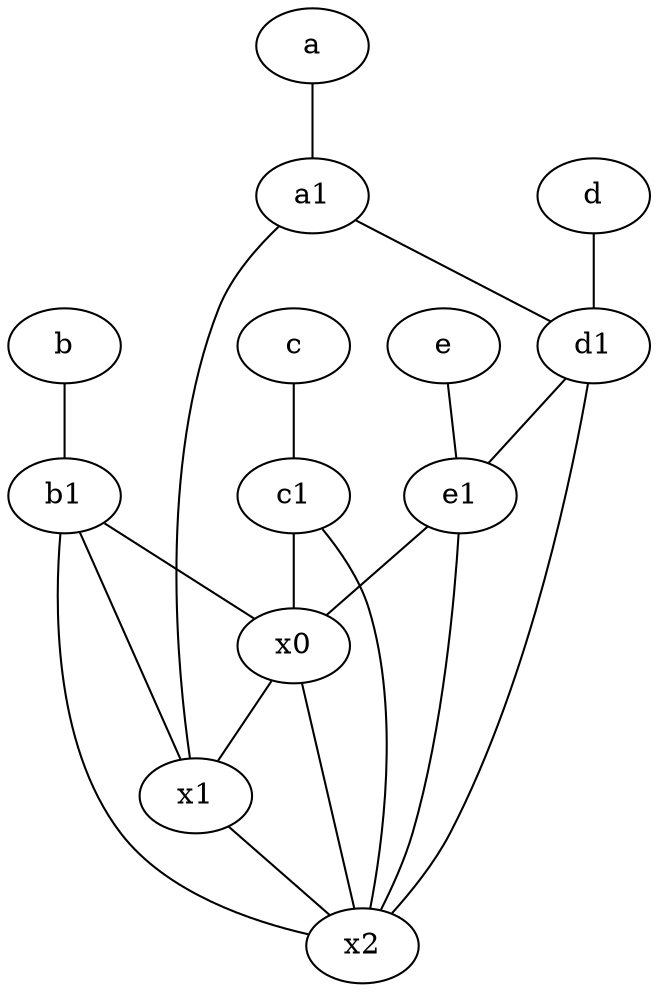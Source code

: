 graph {
	node [labelfontsize=50]
	e [labelfontsize=50 pos="7,9!"]
	x2 [labelfontsize=50]
	x1 [labelfontsize=50]
	d [labelfontsize=50 pos="2,5!"]
	b1 [labelfontsize=50 pos="9,4!"]
	c1 [labelfontsize=50 pos="4.5,3!"]
	a1 [labelfontsize=50 pos="8,3!"]
	b [labelfontsize=50 pos="10,4!"]
	d1 [labelfontsize=50 pos="3,5!"]
	a [labelfontsize=50 pos="8,2!"]
	e1 [labelfontsize=50 pos="7,7!"]
	x0 [labelfontsize=50]
	c [labelfontsize=50 pos="4.5,2!"]
	x0 -- x2
	a1 -- x1
	a -- a1
	b1 -- x0
	c -- c1
	d1 -- e1
	d -- d1
	b1 -- x2
	d1 -- x2
	e1 -- x0
	b1 -- x1
	c1 -- x0
	a1 -- d1
	x0 -- x1
	e1 -- x2
	c1 -- x2
	e -- e1
	b -- b1
	x1 -- x2
}
